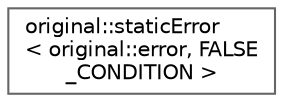 digraph "Graphical Class Hierarchy"
{
 // LATEX_PDF_SIZE
  bgcolor="transparent";
  edge [fontname=Helvetica,fontsize=10,labelfontname=Helvetica,labelfontsize=10];
  node [fontname=Helvetica,fontsize=10,shape=box,height=0.2,width=0.4];
  rankdir="LR";
  Node0 [id="Node000000",label="original::staticError\l\< original::error, FALSE\l_CONDITION \>",height=0.2,width=0.4,color="grey40", fillcolor="white", style="filled",URL="$classoriginal_1_1static_error.html",tooltip=" "];
}
